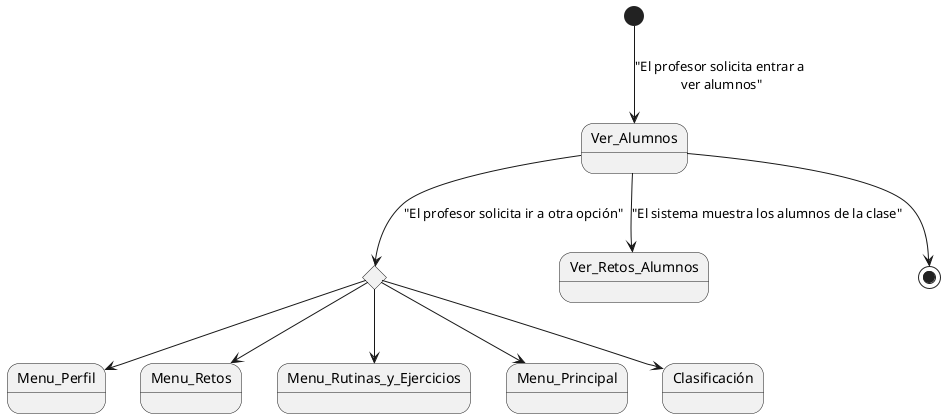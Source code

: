 @startuml
state Ver_Alumnos
state rombo2 <<choice>>
state Ver_Retos_Alumnos
state Menu_Perfil
state Menu_Retos
state Menu_Rutinas_y_Ejercicios
state Menu_Principal
state Clasificación

[*] --> Ver_Alumnos : "El profesor solicita entrar a\n ver alumnos"

Ver_Alumnos --> Ver_Retos_Alumnos : "El sistema muestra los alumnos de la clase"



Ver_Alumnos --> rombo2 : "El profesor solicita ir a otra opción"
rombo2 --> Menu_Perfil
rombo2 --> Menu_Retos
rombo2 --> Menu_Rutinas_y_Ejercicios
rombo2 --> Menu_Principal
rombo2 --> Clasificación
Ver_Alumnos-->[*]
@enduml